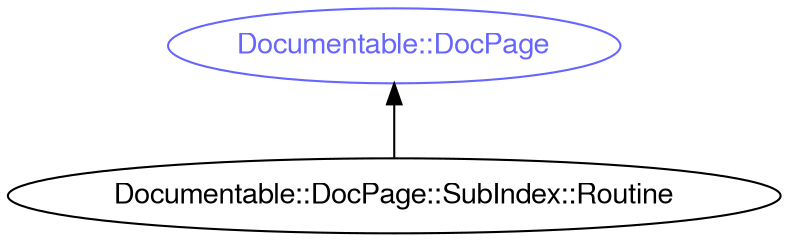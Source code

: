 digraph "perl6-type-graph" {
    rankdir=BT;
    splines=polyline;
    overlap=false; 
    // Types
    "Documentable::DocPage::SubIndex::Routine" [color="#000000", fontcolor="#000000", href="/type/Documentable::DocPage::SubIndex::Routine", fontname="FreeSans"];
    "Documentable::DocPage" [color="#6666FF", fontcolor="#6666FF", href="/type/Documentable::DocPage", fontname="FreeSans"];

    // Superclasses
    "Documentable::DocPage::SubIndex::Routine" -> "Documentable::DocPage" [color="#000000"];

    // Roles
}
